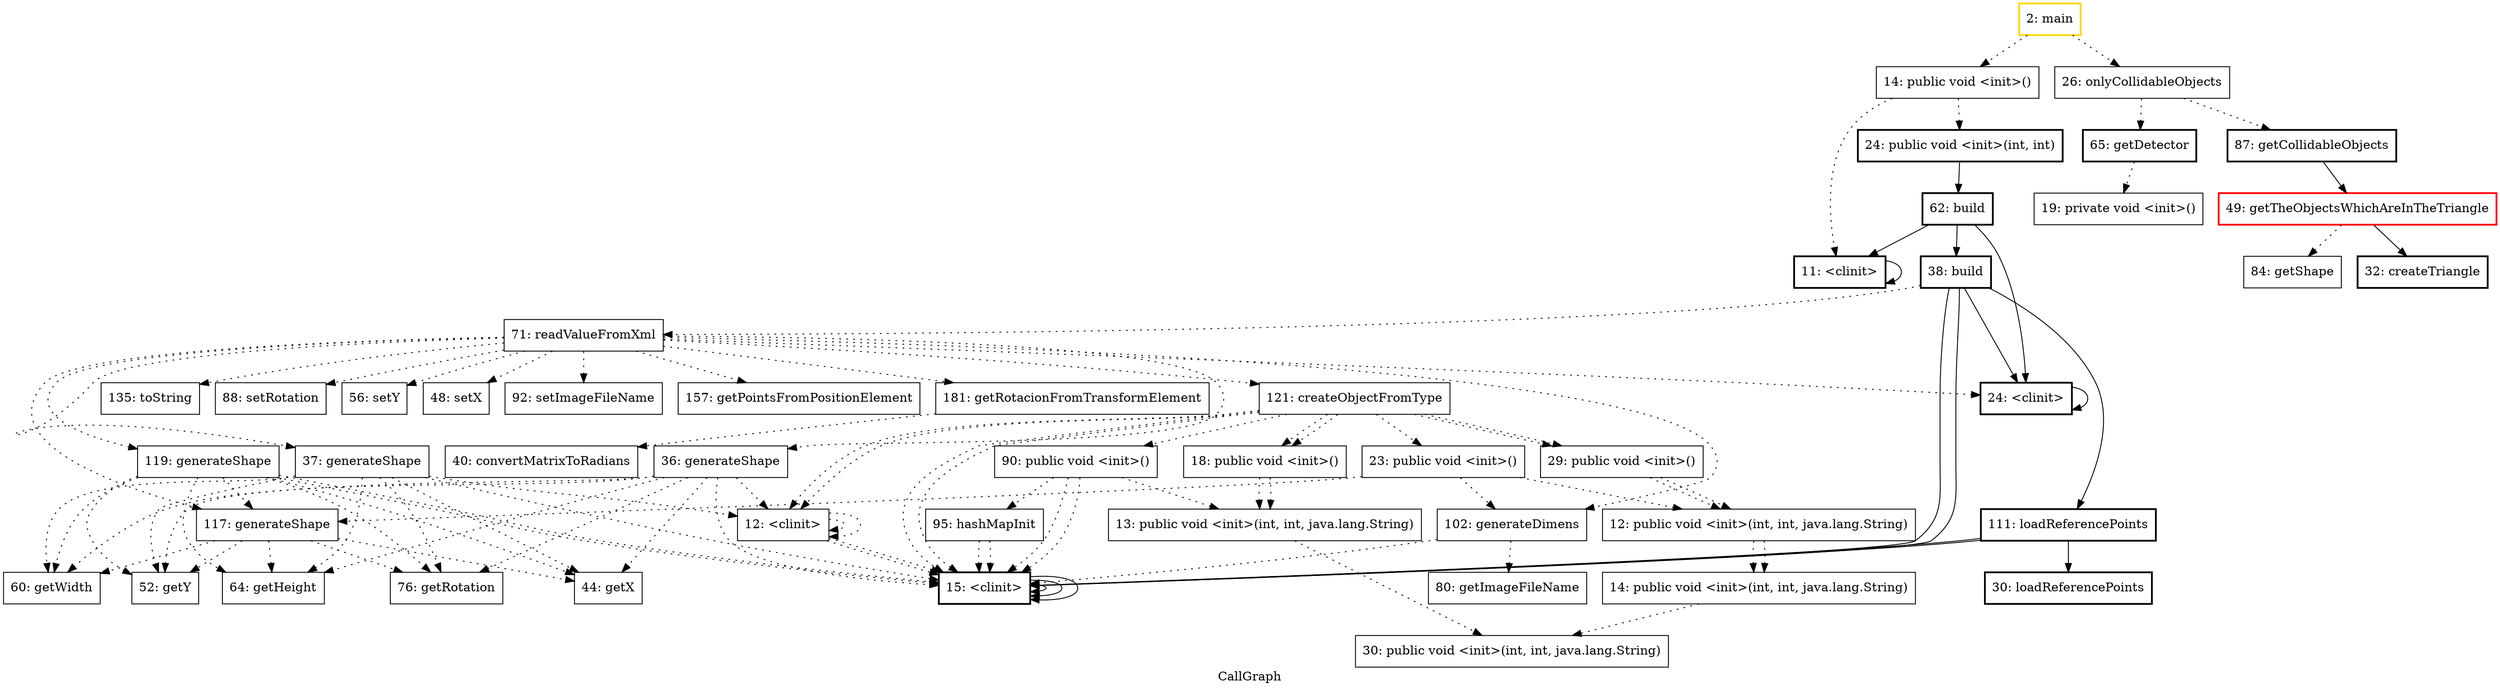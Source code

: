 digraph "CallGraph" {
    label="CallGraph";
node [shape=box];
"2: main" [color=gold] [style=bold]
"49: getTheObjectsWhichAreInTheTriangle" [color=red] [style=bold]
"14: public void <init>()"
"26: onlyCollidableObjects"
"11: <clinit>" [style=bold]
"24: public void <init>(int, int)" [style=bold]
"65: getDetector" [style=bold]
"87: getCollidableObjects" [style=bold]
"62: build" [style=bold]
"19: private void <init>()"
"24: <clinit>" [style=bold]
"38: build" [style=bold]
"32: createTriangle" [style=bold]
"84: getShape"
"15: <clinit>" [style=bold]
"15: <clinit>" [style=bold]
"111: loadReferencePoints" [style=bold]
"71: readValueFromXml"
"30: loadReferencePoints" [style=bold]
"135: toString"
"119: generateShape"
"36: generateShape"
"37: generateShape"
"117: generateShape"
"88: setRotation"
"56: setY"
"48: setX"
"102: generateDimens"
"92: setImageFileName"
"121: createObjectFromType"
"157: getPointsFromPositionElement"
"181: getRotacionFromTransformElement"
"76: getRotation"
"52: getY"
"44: getX"
"64: getHeight"
"60: getWidth"
"12: <clinit>"
"12: <clinit>"
"80: getImageFileName"
"23: public void <init>()"
"29: public void <init>()"
"29: public void <init>()"
"18: public void <init>()"
"18: public void <init>()"
"90: public void <init>()"
"40: convertMatrixToRadians"
"12: public void <init>(int, int, java.lang.String)"
"12: public void <init>(int, int, java.lang.String)"
"13: public void <init>(int, int, java.lang.String)"
"95: hashMapInit"
"14: public void <init>(int, int, java.lang.String)"
"30: public void <init>(int, int, java.lang.String)"
"2: main"->"14: public void <init>()" [style=dotted];

"2: main"->"26: onlyCollidableObjects" [style=dotted];

"14: public void <init>()"->"11: <clinit>" [style=dotted];

"14: public void <init>()"->"24: public void <init>(int, int)" [style=dotted];

"26: onlyCollidableObjects"->"65: getDetector" [style=dotted];

"26: onlyCollidableObjects"->"87: getCollidableObjects" [style=dotted];

"11: <clinit>"->"11: <clinit>";

"24: public void <init>(int, int)"->"62: build";

"65: getDetector"->"19: private void <init>()" [style=dotted];

"87: getCollidableObjects"->"49: getTheObjectsWhichAreInTheTriangle";

"62: build"->"24: <clinit>";

"62: build"->"11: <clinit>";

"62: build"->"38: build";

"49: getTheObjectsWhichAreInTheTriangle"->"32: createTriangle";

"49: getTheObjectsWhichAreInTheTriangle"->"84: getShape" [style=dotted];

"24: <clinit>"->"24: <clinit>";

"38: build"->"15: <clinit>";

"38: build"->"15: <clinit>";

"38: build"->"24: <clinit>";

"38: build"->"111: loadReferencePoints";

"38: build"->"71: readValueFromXml" [style=dotted];

"15: <clinit>"->"15: <clinit>";

"15: <clinit>"->"15: <clinit>";

"15: <clinit>"->"15: <clinit>";

"111: loadReferencePoints"->"15: <clinit>";

"111: loadReferencePoints"->"15: <clinit>";

"111: loadReferencePoints"->"30: loadReferencePoints";

"71: readValueFromXml"->"24: <clinit>" [style=dotted];

"71: readValueFromXml"->"135: toString" [style=dotted];

"71: readValueFromXml"->"119: generateShape" [style=dotted];

"71: readValueFromXml"->"36: generateShape" [style=dotted];

"71: readValueFromXml"->"37: generateShape" [style=dotted];

"71: readValueFromXml"->"117: generateShape" [style=dotted];

"71: readValueFromXml"->"88: setRotation" [style=dotted];

"71: readValueFromXml"->"56: setY" [style=dotted];

"71: readValueFromXml"->"48: setX" [style=dotted];

"71: readValueFromXml"->"102: generateDimens" [style=dotted];

"71: readValueFromXml"->"92: setImageFileName" [style=dotted];

"71: readValueFromXml"->"121: createObjectFromType" [style=dotted];

"71: readValueFromXml"->"157: getPointsFromPositionElement" [style=dotted];

"71: readValueFromXml"->"181: getRotacionFromTransformElement" [style=dotted];

"119: generateShape"->"117: generateShape" [style=dotted];

"119: generateShape"->"76: getRotation" [style=dotted];

"119: generateShape"->"52: getY" [style=dotted];

"119: generateShape"->"44: getX" [style=dotted];

"119: generateShape"->"64: getHeight" [style=dotted];

"119: generateShape"->"60: getWidth" [style=dotted];

"119: generateShape"->"15: <clinit>" [style=dotted];

"119: generateShape"->"15: <clinit>" [style=dotted];

"36: generateShape"->"64: getHeight" [style=dotted];

"36: generateShape"->"52: getY" [style=dotted];

"36: generateShape"->"60: getWidth" [style=dotted];

"36: generateShape"->"44: getX" [style=dotted];

"36: generateShape"->"76: getRotation" [style=dotted];

"36: generateShape"->"12: <clinit>" [style=dotted];

"36: generateShape"->"15: <clinit>" [style=dotted];

"37: generateShape"->"64: getHeight" [style=dotted];

"37: generateShape"->"52: getY" [style=dotted];

"37: generateShape"->"60: getWidth" [style=dotted];

"37: generateShape"->"44: getX" [style=dotted];

"37: generateShape"->"76: getRotation" [style=dotted];

"37: generateShape"->"12: <clinit>" [style=dotted];

"37: generateShape"->"15: <clinit>" [style=dotted];

"117: generateShape"->"64: getHeight" [style=dotted];

"117: generateShape"->"60: getWidth" [style=dotted];

"117: generateShape"->"52: getY" [style=dotted];

"117: generateShape"->"44: getX" [style=dotted];

"117: generateShape"->"76: getRotation" [style=dotted];

"102: generateDimens"->"80: getImageFileName" [style=dotted];

"102: generateDimens"->"15: <clinit>" [style=dotted];

"121: createObjectFromType"->"15: <clinit>" [style=dotted];

"121: createObjectFromType"->"23: public void <init>()" [style=dotted];

"121: createObjectFromType"->"29: public void <init>()" [style=dotted];

"121: createObjectFromType"->"29: public void <init>()" [style=dotted];

"121: createObjectFromType"->"18: public void <init>()" [style=dotted];

"121: createObjectFromType"->"18: public void <init>()" [style=dotted];

"121: createObjectFromType"->"90: public void <init>()" [style=dotted];

"121: createObjectFromType"->"15: <clinit>" [style=dotted];

"121: createObjectFromType"->"12: <clinit>" [style=dotted];

"121: createObjectFromType"->"12: <clinit>" [style=dotted];

"181: getRotacionFromTransformElement"->"40: convertMatrixToRadians" [style=dotted];

"12: <clinit>"->"12: <clinit>" [style=dotted];

"12: <clinit>"->"15: <clinit>" [style=dotted];

"12: <clinit>"->"12: <clinit>" [style=dotted];

"12: <clinit>"->"15: <clinit>" [style=dotted];

"23: public void <init>()"->"12: public void <init>(int, int, java.lang.String)" [style=dotted];

"23: public void <init>()"->"117: generateShape" [style=dotted];

"23: public void <init>()"->"102: generateDimens" [style=dotted];

"29: public void <init>()"->"12: public void <init>(int, int, java.lang.String)" [style=dotted];

"29: public void <init>()"->"12: public void <init>(int, int, java.lang.String)" [style=dotted];

"18: public void <init>()"->"13: public void <init>(int, int, java.lang.String)" [style=dotted];

"18: public void <init>()"->"13: public void <init>(int, int, java.lang.String)" [style=dotted];

"90: public void <init>()"->"15: <clinit>" [style=dotted];

"90: public void <init>()"->"13: public void <init>(int, int, java.lang.String)" [style=dotted];

"90: public void <init>()"->"15: <clinit>" [style=dotted];

"90: public void <init>()"->"95: hashMapInit" [style=dotted];

"12: public void <init>(int, int, java.lang.String)"->"14: public void <init>(int, int, java.lang.String)" [style=dotted];

"12: public void <init>(int, int, java.lang.String)"->"14: public void <init>(int, int, java.lang.String)" [style=dotted];

"13: public void <init>(int, int, java.lang.String)"->"30: public void <init>(int, int, java.lang.String)" [style=dotted];

"95: hashMapInit"->"15: <clinit>" [style=dotted];

"95: hashMapInit"->"15: <clinit>" [style=dotted];

"14: public void <init>(int, int, java.lang.String)"->"30: public void <init>(int, int, java.lang.String)" [style=dotted];

}
